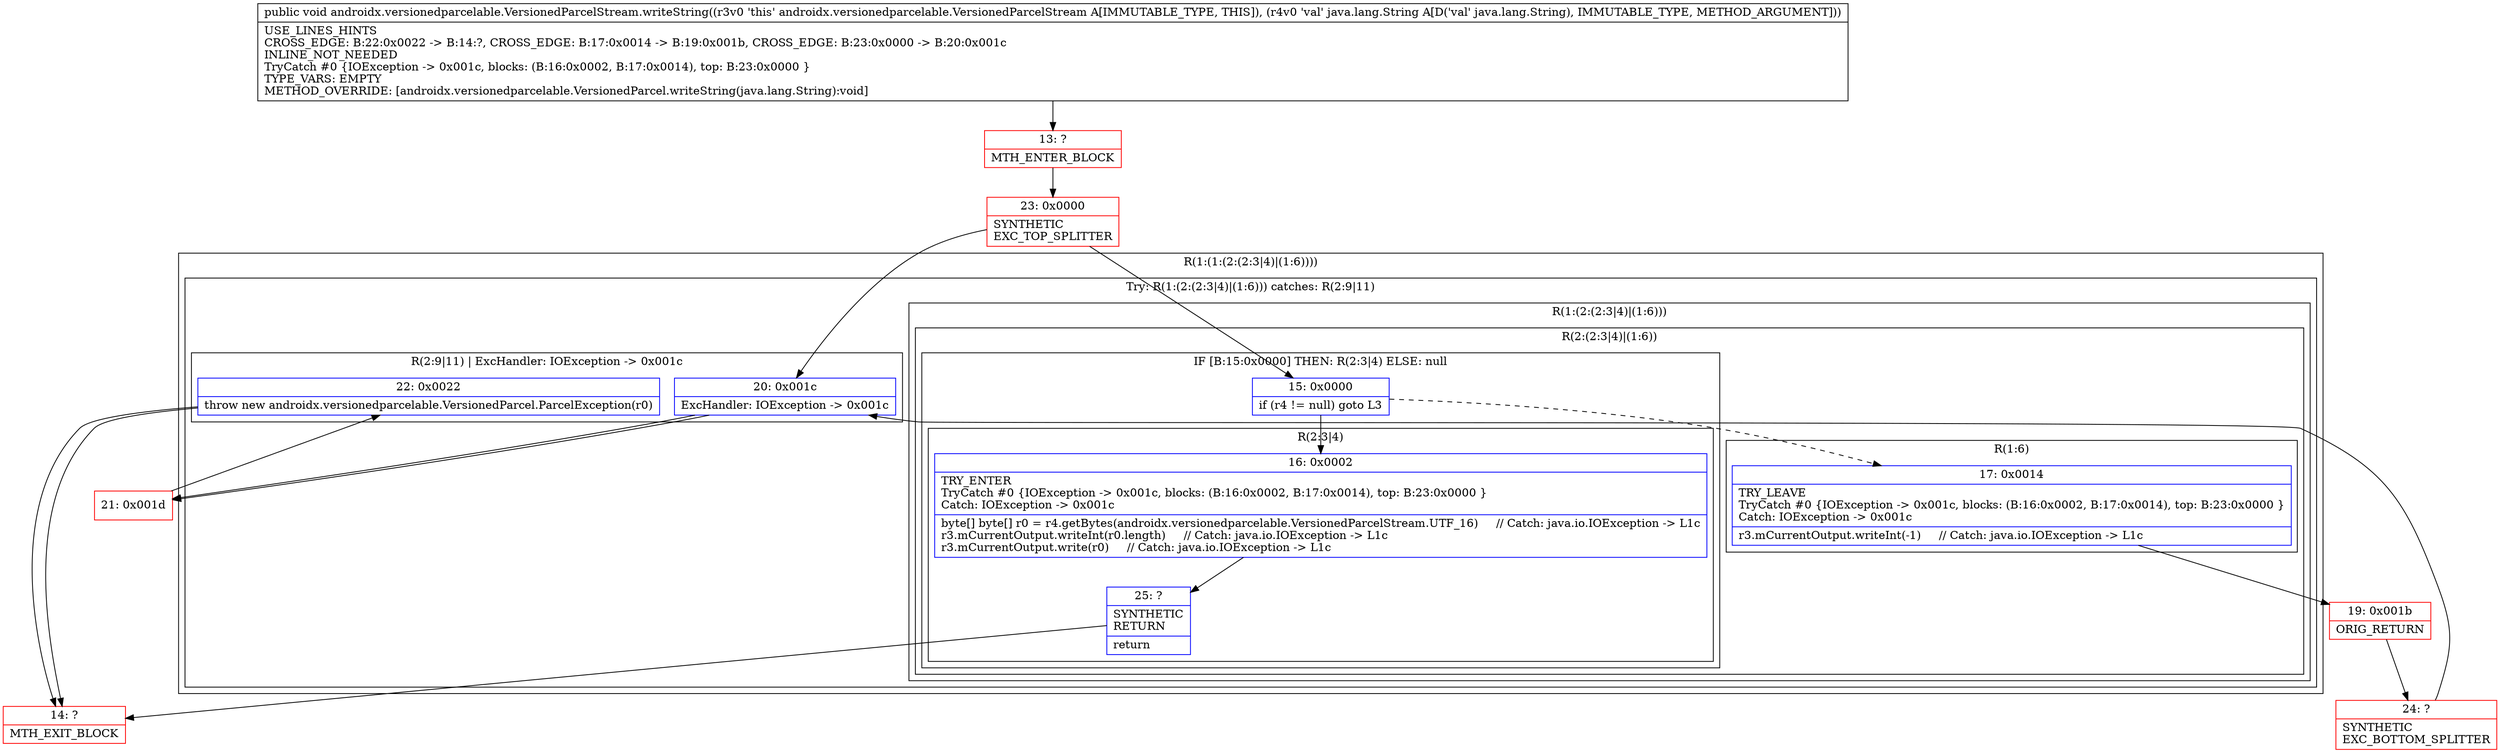 digraph "CFG forandroidx.versionedparcelable.VersionedParcelStream.writeString(Ljava\/lang\/String;)V" {
subgraph cluster_Region_1764906611 {
label = "R(1:(1:(2:(2:3|4)|(1:6))))";
node [shape=record,color=blue];
subgraph cluster_TryCatchRegion_2033739364 {
label = "Try: R(1:(2:(2:3|4)|(1:6))) catches: R(2:9|11)";
node [shape=record,color=blue];
subgraph cluster_Region_1017660487 {
label = "R(1:(2:(2:3|4)|(1:6)))";
node [shape=record,color=blue];
subgraph cluster_Region_201612022 {
label = "R(2:(2:3|4)|(1:6))";
node [shape=record,color=blue];
subgraph cluster_IfRegion_2004751563 {
label = "IF [B:15:0x0000] THEN: R(2:3|4) ELSE: null";
node [shape=record,color=blue];
Node_15 [shape=record,label="{15\:\ 0x0000|if (r4 != null) goto L3\l}"];
subgraph cluster_Region_967555776 {
label = "R(2:3|4)";
node [shape=record,color=blue];
Node_16 [shape=record,label="{16\:\ 0x0002|TRY_ENTER\lTryCatch #0 \{IOException \-\> 0x001c, blocks: (B:16:0x0002, B:17:0x0014), top: B:23:0x0000 \}\lCatch: IOException \-\> 0x001c\l|byte[] byte[] r0 = r4.getBytes(androidx.versionedparcelable.VersionedParcelStream.UTF_16)     \/\/ Catch: java.io.IOException \-\> L1c\lr3.mCurrentOutput.writeInt(r0.length)     \/\/ Catch: java.io.IOException \-\> L1c\lr3.mCurrentOutput.write(r0)     \/\/ Catch: java.io.IOException \-\> L1c\l}"];
Node_25 [shape=record,label="{25\:\ ?|SYNTHETIC\lRETURN\l|return\l}"];
}
}
subgraph cluster_Region_1297041158 {
label = "R(1:6)";
node [shape=record,color=blue];
Node_17 [shape=record,label="{17\:\ 0x0014|TRY_LEAVE\lTryCatch #0 \{IOException \-\> 0x001c, blocks: (B:16:0x0002, B:17:0x0014), top: B:23:0x0000 \}\lCatch: IOException \-\> 0x001c\l|r3.mCurrentOutput.writeInt(\-1)     \/\/ Catch: java.io.IOException \-\> L1c\l}"];
}
}
}
subgraph cluster_Region_859547796 {
label = "R(2:9|11) | ExcHandler: IOException \-\> 0x001c\l";
node [shape=record,color=blue];
Node_20 [shape=record,label="{20\:\ 0x001c|ExcHandler: IOException \-\> 0x001c\l}"];
Node_22 [shape=record,label="{22\:\ 0x0022|throw new androidx.versionedparcelable.VersionedParcel.ParcelException(r0)\l}"];
}
}
}
subgraph cluster_Region_859547796 {
label = "R(2:9|11) | ExcHandler: IOException \-\> 0x001c\l";
node [shape=record,color=blue];
Node_20 [shape=record,label="{20\:\ 0x001c|ExcHandler: IOException \-\> 0x001c\l}"];
Node_22 [shape=record,label="{22\:\ 0x0022|throw new androidx.versionedparcelable.VersionedParcel.ParcelException(r0)\l}"];
}
Node_13 [shape=record,color=red,label="{13\:\ ?|MTH_ENTER_BLOCK\l}"];
Node_23 [shape=record,color=red,label="{23\:\ 0x0000|SYNTHETIC\lEXC_TOP_SPLITTER\l}"];
Node_14 [shape=record,color=red,label="{14\:\ ?|MTH_EXIT_BLOCK\l}"];
Node_19 [shape=record,color=red,label="{19\:\ 0x001b|ORIG_RETURN\l}"];
Node_24 [shape=record,color=red,label="{24\:\ ?|SYNTHETIC\lEXC_BOTTOM_SPLITTER\l}"];
Node_21 [shape=record,color=red,label="{21\:\ 0x001d}"];
MethodNode[shape=record,label="{public void androidx.versionedparcelable.VersionedParcelStream.writeString((r3v0 'this' androidx.versionedparcelable.VersionedParcelStream A[IMMUTABLE_TYPE, THIS]), (r4v0 'val' java.lang.String A[D('val' java.lang.String), IMMUTABLE_TYPE, METHOD_ARGUMENT]))  | USE_LINES_HINTS\lCROSS_EDGE: B:22:0x0022 \-\> B:14:?, CROSS_EDGE: B:17:0x0014 \-\> B:19:0x001b, CROSS_EDGE: B:23:0x0000 \-\> B:20:0x001c\lINLINE_NOT_NEEDED\lTryCatch #0 \{IOException \-\> 0x001c, blocks: (B:16:0x0002, B:17:0x0014), top: B:23:0x0000 \}\lTYPE_VARS: EMPTY\lMETHOD_OVERRIDE: [androidx.versionedparcelable.VersionedParcel.writeString(java.lang.String):void]\l}"];
MethodNode -> Node_13;Node_15 -> Node_16;
Node_15 -> Node_17[style=dashed];
Node_16 -> Node_25;
Node_25 -> Node_14;
Node_17 -> Node_19;
Node_20 -> Node_21;
Node_22 -> Node_14;
Node_20 -> Node_21;
Node_22 -> Node_14;
Node_13 -> Node_23;
Node_23 -> Node_15;
Node_23 -> Node_20;
Node_19 -> Node_24;
Node_24 -> Node_20;
Node_21 -> Node_22;
}

